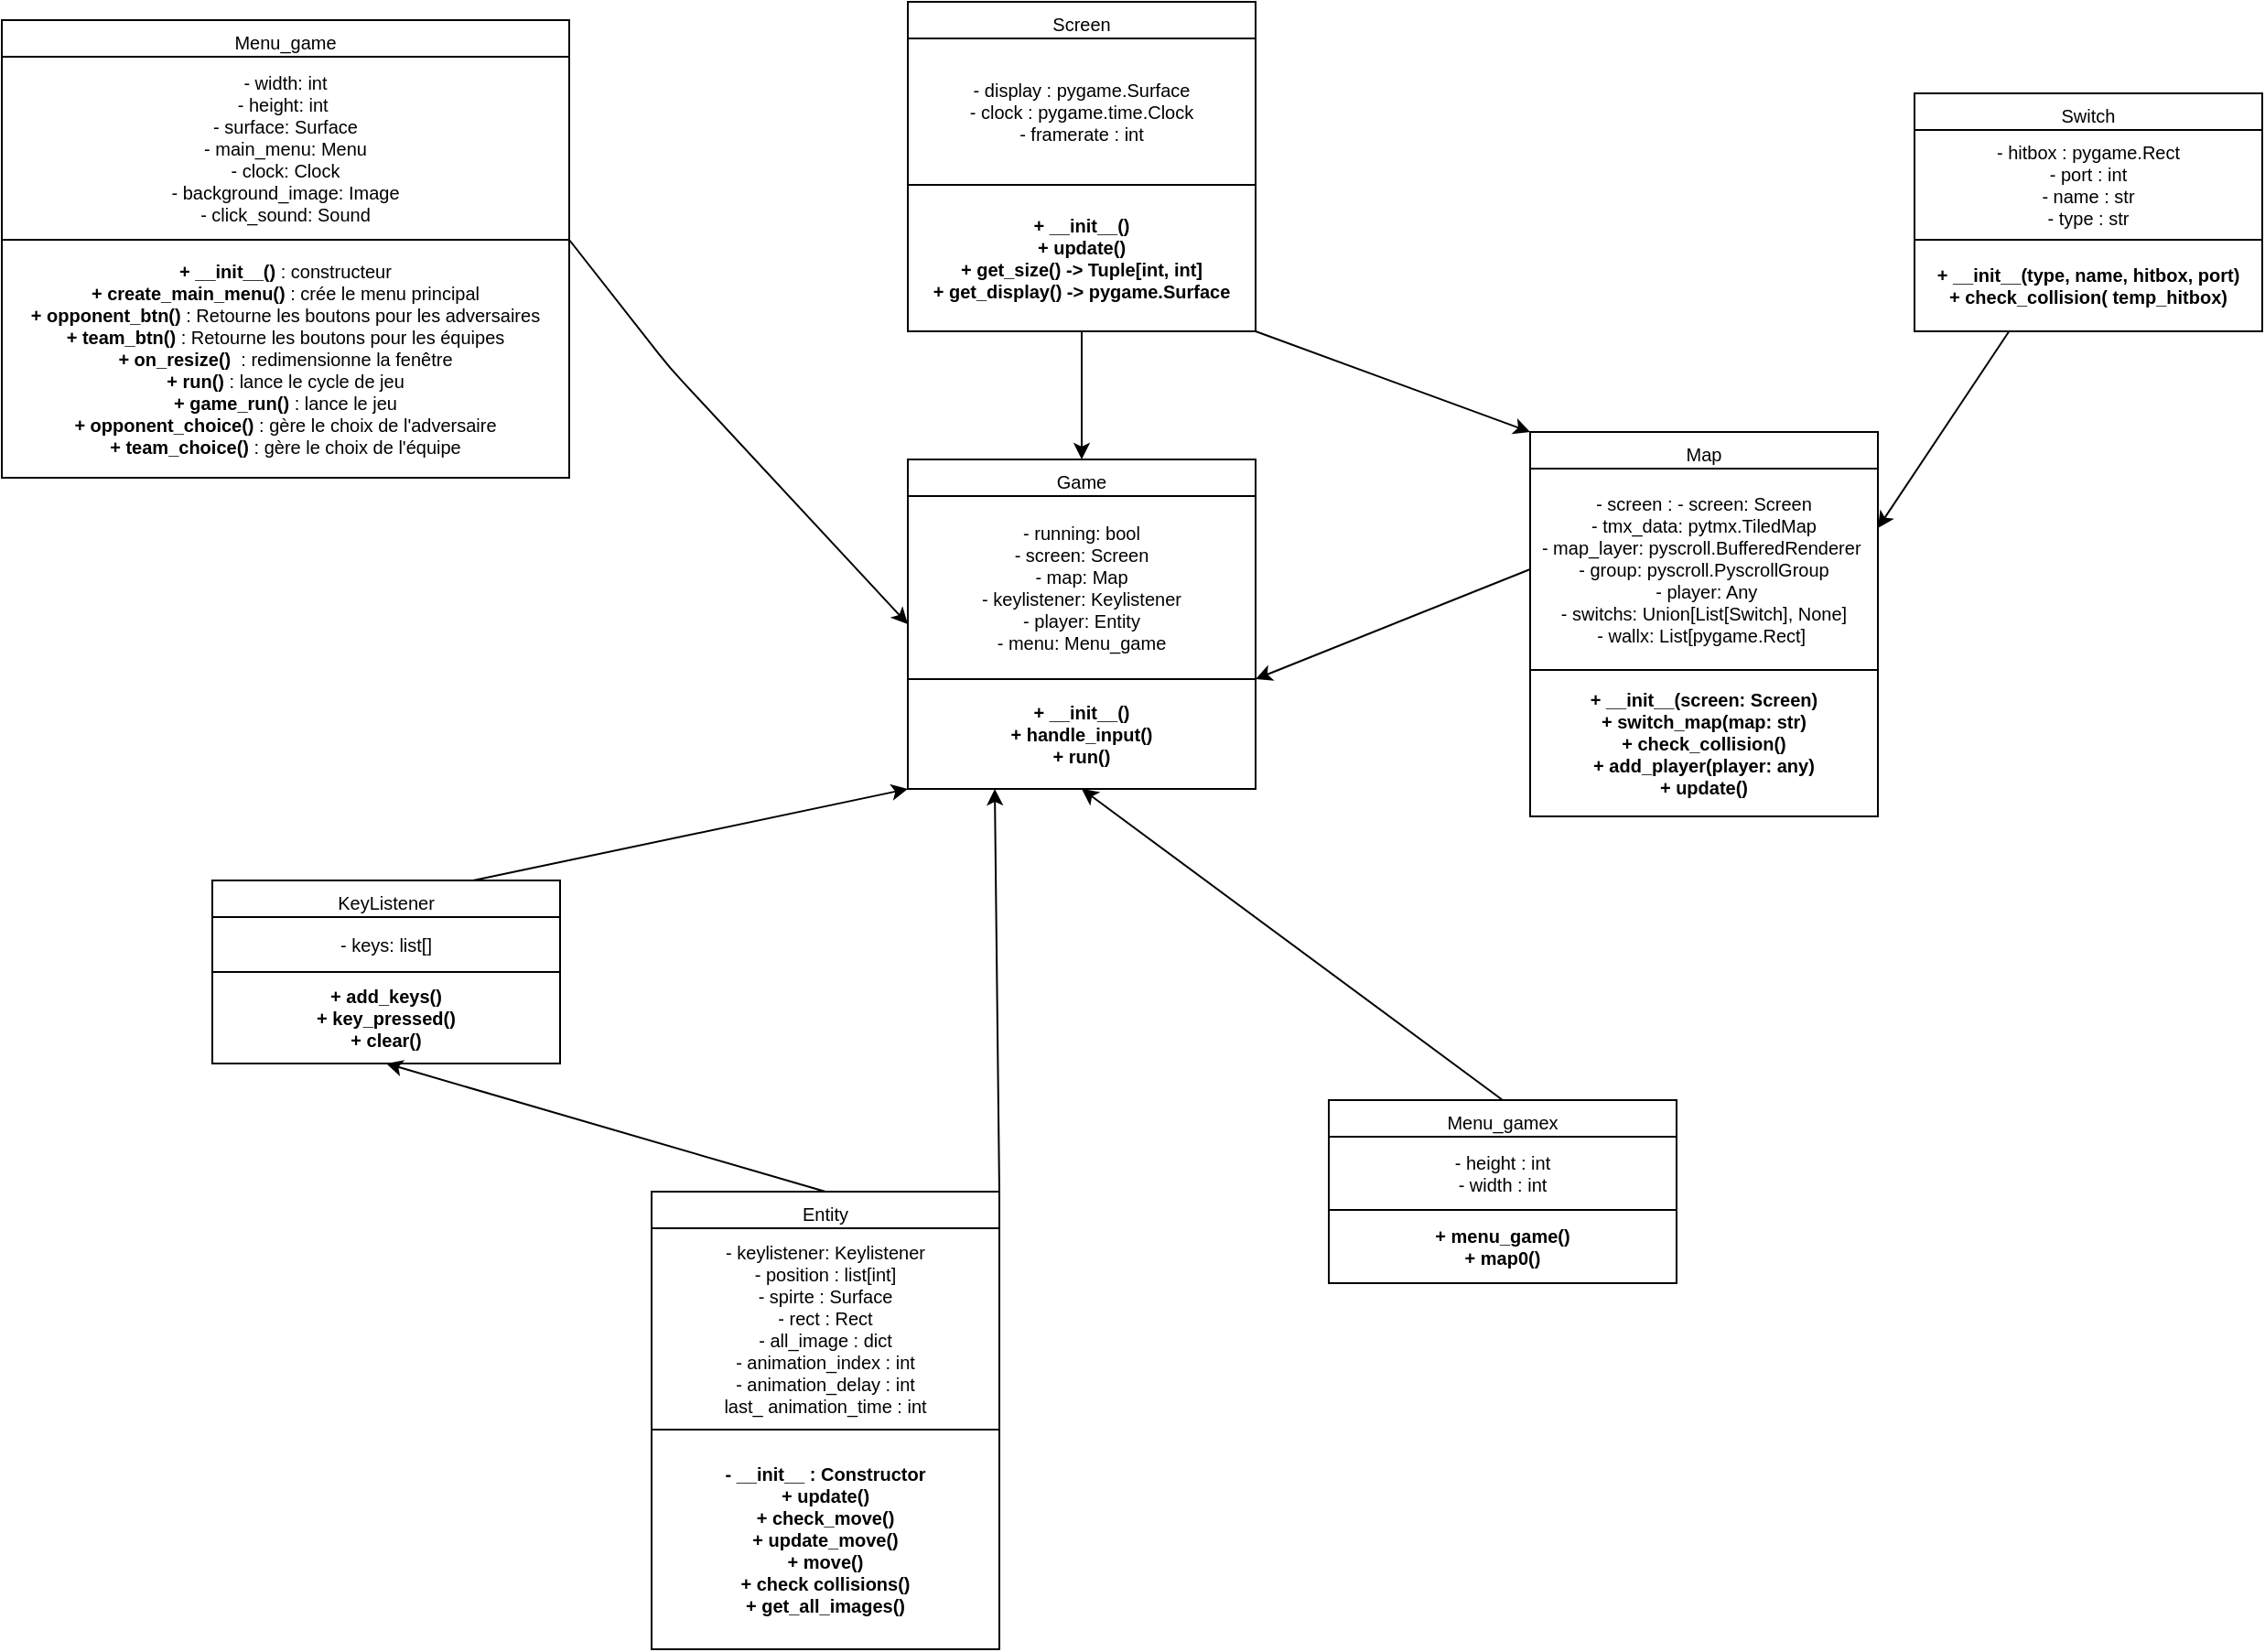 <mxfile>
    <diagram id="QhqDUP8_L-7XBktnPHjZ" name="Page-1">
        <mxGraphModel dx="399" dy="492" grid="1" gridSize="10" guides="1" tooltips="1" connect="1" arrows="1" fold="1" page="1" pageScale="1" pageWidth="850" pageHeight="1100" math="0" shadow="0">
            <root>
                <mxCell id="0"/>
                <mxCell id="1" parent="0"/>
                <mxCell id="5" style="edgeStyle=none;html=1;exitX=0;exitY=0.75;exitDx=0;exitDy=0;fontSize=16;entryX=0;entryY=0.75;entryDx=0;entryDy=0;" parent="1" edge="1">
                    <mxGeometry relative="1" as="geometry">
                        <mxPoint x="405" y="260" as="targetPoint"/>
                        <mxPoint x="405" y="260" as="sourcePoint"/>
                    </mxGeometry>
                </mxCell>
                <mxCell id="16" value="&lt;span style=&quot;font-weight: 400;&quot;&gt;Menu_game&lt;/span&gt;" style="swimlane;whiteSpace=wrap;html=1;rounded=0;glass=0;fontSize=10;" parent="1" vertex="1">
                    <mxGeometry x="115" y="30" width="310" height="250" as="geometry">
                        <mxRectangle x="115" y="30" width="100" height="30" as="alternateBounds"/>
                    </mxGeometry>
                </mxCell>
                <mxCell id="21" value="&lt;div&gt;&lt;b&gt;+ __init__()&amp;nbsp;&lt;/b&gt;: constructeur&lt;/div&gt;&lt;div&gt;&lt;b&gt;+ create_main_menu()&lt;/b&gt; : crée le menu principal&lt;/div&gt;&lt;div&gt;&lt;b&gt;+ opponent_btn()&lt;/b&gt; : Retourne les boutons pour les adversaires&lt;/div&gt;&lt;div&gt;&lt;b&gt;+ team_btn()&amp;nbsp;&lt;/b&gt;: Retourne les boutons pour les équipes&lt;/div&gt;&lt;div&gt;&lt;b&gt;+ on_resize()&amp;nbsp;&amp;nbsp;&lt;/b&gt;: redimensionne la fenêtre&lt;/div&gt;&lt;div&gt;&lt;b&gt;+ run()&amp;nbsp;&lt;/b&gt;: lance le cycle de jeu&lt;/div&gt;&lt;div&gt;&lt;b&gt;+ game_run()&amp;nbsp;&lt;/b&gt;: lance le jeu&lt;/div&gt;&lt;div&gt;&lt;b&gt;+ opponent_choice()&amp;nbsp;&lt;/b&gt;: gère le choix de l'adversaire&lt;/div&gt;&lt;div&gt;&lt;b&gt;+ team_choice()&amp;nbsp;&lt;/b&gt;: gère le choix de l'équipe&lt;/div&gt;" style="whiteSpace=wrap;html=1;rounded=0;glass=0;fontSize=10;align=center;" parent="16" vertex="1">
                    <mxGeometry y="120" width="310" height="130" as="geometry"/>
                </mxCell>
                <mxCell id="23" value="&lt;font style=&quot;&quot;&gt;- width: int&lt;br&gt;- height: int&amp;nbsp;&lt;br&gt;- surface: Surface&lt;br&gt;- main_menu: Menu&lt;br&gt;- clock: Clock&lt;br&gt;- background_image: Image&lt;/font&gt;&lt;font style=&quot;&quot;&gt;&lt;br&gt;- click_sound: Sound&lt;/font&gt;" style="whiteSpace=wrap;html=1;rounded=0;glass=0;fontSize=10;align=center;" parent="16" vertex="1">
                    <mxGeometry y="20" width="310" height="100" as="geometry"/>
                </mxCell>
                <mxCell id="24" style="edgeStyle=none;html=1;fontSize=9;entryX=0;entryY=0.5;entryDx=0;entryDy=0;exitX=1;exitY=1;exitDx=0;exitDy=0;" parent="1" source="23" target="26" edge="1">
                    <mxGeometry relative="1" as="geometry">
                        <mxPoint x="560" y="115" as="targetPoint"/>
                        <Array as="points">
                            <mxPoint x="480" y="220"/>
                        </Array>
                    </mxGeometry>
                </mxCell>
                <mxCell id="25" style="edgeStyle=none;html=1;exitX=0;exitY=0.75;exitDx=0;exitDy=0;fontSize=16;entryX=0;entryY=0.75;entryDx=0;entryDy=0;" parent="1" edge="1">
                    <mxGeometry relative="1" as="geometry">
                        <mxPoint x="860" y="250" as="targetPoint"/>
                        <mxPoint x="860" y="250" as="sourcePoint"/>
                    </mxGeometry>
                </mxCell>
                <mxCell id="26" value="&lt;span style=&quot;font-weight: 400;&quot;&gt;Game&lt;/span&gt;" style="swimlane;whiteSpace=wrap;html=1;rounded=0;glass=0;fontSize=10;" parent="1" vertex="1">
                    <mxGeometry x="610" y="270" width="190" height="180" as="geometry">
                        <mxRectangle x="560" y="30" width="100" height="30" as="alternateBounds"/>
                    </mxGeometry>
                </mxCell>
                <mxCell id="27" value="&lt;b&gt;+ __init__()&lt;br&gt;+ handle_input()&lt;br&gt;+ run()&lt;br&gt;&lt;/b&gt;" style="whiteSpace=wrap;html=1;rounded=0;glass=0;fontSize=10;align=center;" parent="26" vertex="1">
                    <mxGeometry y="120" width="190" height="60" as="geometry"/>
                </mxCell>
                <mxCell id="28" value="- running: bool&lt;br&gt;- screen: Screen&lt;br&gt;- map: Map&lt;br&gt;- keylistener: Keylistener&lt;br&gt;- player: Entity&lt;br&gt;- menu: Menu_game" style="whiteSpace=wrap;html=1;rounded=0;glass=0;fontSize=10;align=center;" parent="26" vertex="1">
                    <mxGeometry y="20" width="190" height="100" as="geometry"/>
                </mxCell>
                <mxCell id="39" style="edgeStyle=none;html=1;exitX=0.75;exitY=0;exitDx=0;exitDy=0;entryX=0;entryY=1;entryDx=0;entryDy=0;fontSize=9;" parent="1" source="29" target="26" edge="1">
                    <mxGeometry relative="1" as="geometry"/>
                </mxCell>
                <mxCell id="29" value="&lt;span style=&quot;font-weight: 400;&quot;&gt;KeyListener&lt;/span&gt;" style="swimlane;whiteSpace=wrap;html=1;rounded=0;glass=0;fontSize=10;startSize=23;" parent="1" vertex="1">
                    <mxGeometry x="230" y="500" width="190" height="100" as="geometry">
                        <mxRectangle x="560" y="30" width="100" height="30" as="alternateBounds"/>
                    </mxGeometry>
                </mxCell>
                <mxCell id="30" value="&lt;b&gt;+ add_keys()&lt;br&gt;+ key_pressed()&lt;br&gt;+ clear()&lt;br&gt;&lt;/b&gt;" style="whiteSpace=wrap;html=1;rounded=0;glass=0;fontSize=10;align=center;" parent="29" vertex="1">
                    <mxGeometry y="50" width="190" height="50" as="geometry"/>
                </mxCell>
                <mxCell id="31" value="- keys: list[]" style="whiteSpace=wrap;html=1;rounded=0;glass=0;fontSize=10;align=center;" parent="29" vertex="1">
                    <mxGeometry y="20" width="190" height="30" as="geometry"/>
                </mxCell>
                <mxCell id="40" style="edgeStyle=none;html=1;exitX=0.5;exitY=0;exitDx=0;exitDy=0;entryX=0.5;entryY=1;entryDx=0;entryDy=0;fontSize=9;" parent="1" source="35" target="26" edge="1">
                    <mxGeometry relative="1" as="geometry"/>
                </mxCell>
                <mxCell id="35" value="&lt;span style=&quot;font-weight: 400;&quot;&gt;Menu_gamex&lt;/span&gt;" style="swimlane;whiteSpace=wrap;html=1;rounded=0;glass=0;fontSize=10;" parent="1" vertex="1">
                    <mxGeometry x="840" y="620" width="190" height="100" as="geometry">
                        <mxRectangle x="560" y="30" width="100" height="30" as="alternateBounds"/>
                    </mxGeometry>
                </mxCell>
                <mxCell id="36" value="&lt;b&gt;+ menu_game()&lt;br&gt;+ map0()&lt;br&gt;&lt;/b&gt;" style="whiteSpace=wrap;html=1;rounded=0;glass=0;fontSize=10;align=center;" parent="35" vertex="1">
                    <mxGeometry y="60" width="190" height="40" as="geometry"/>
                </mxCell>
                <mxCell id="37" value="- height : int&lt;br&gt;- width : int" style="whiteSpace=wrap;html=1;rounded=0;glass=0;fontSize=10;align=center;" parent="35" vertex="1">
                    <mxGeometry y="20" width="190" height="40" as="geometry"/>
                </mxCell>
                <mxCell id="45" style="edgeStyle=none;html=1;exitX=0.5;exitY=0;exitDx=0;exitDy=0;entryX=0.5;entryY=1;entryDx=0;entryDy=0;fontSize=9;" parent="1" source="42" target="29" edge="1">
                    <mxGeometry relative="1" as="geometry"/>
                </mxCell>
                <mxCell id="46" style="edgeStyle=none;html=1;exitX=1;exitY=0;exitDx=0;exitDy=0;fontSize=9;entryX=0.25;entryY=1;entryDx=0;entryDy=0;" parent="1" source="42" target="26" edge="1">
                    <mxGeometry relative="1" as="geometry">
                        <mxPoint x="590" y="240" as="targetPoint"/>
                    </mxGeometry>
                </mxCell>
                <mxCell id="42" value="&lt;span style=&quot;font-weight: 400;&quot;&gt;Entity&lt;/span&gt;" style="swimlane;whiteSpace=wrap;html=1;rounded=0;glass=0;fontSize=10;startSize=23;" parent="1" vertex="1">
                    <mxGeometry x="470" y="670" width="190" height="250" as="geometry">
                        <mxRectangle x="560" y="30" width="100" height="30" as="alternateBounds"/>
                    </mxGeometry>
                </mxCell>
                <mxCell id="43" value="&lt;b&gt;- __init__ : Constructor&lt;br&gt;+ update()&lt;br&gt;+ check_move()&lt;br&gt;+ update_move()&lt;br&gt;+ move()&lt;br&gt;+ check collisions()&lt;br&gt;+ get_all_images()&lt;br&gt;&lt;/b&gt;" style="whiteSpace=wrap;html=1;rounded=0;glass=0;fontSize=10;align=center;" parent="42" vertex="1">
                    <mxGeometry y="130" width="190" height="120" as="geometry"/>
                </mxCell>
                <mxCell id="44" value="- keylistener: Keylistener&lt;br&gt;- position : list[int]&lt;br&gt;- spirte : Surface&lt;br&gt;- rect : Rect&lt;br&gt;- all_image : dict&lt;br&gt;- animation_index : int&lt;br&gt;- animation_delay : int&lt;br&gt;last_ animation_time : int" style="whiteSpace=wrap;html=1;rounded=0;glass=0;fontSize=10;align=center;" parent="42" vertex="1">
                    <mxGeometry y="20" width="190" height="110" as="geometry"/>
                </mxCell>
                <mxCell id="58" style="edgeStyle=none;html=1;exitX=0;exitY=0.5;exitDx=0;exitDy=0;fontSize=9;" parent="1" source="50" edge="1">
                    <mxGeometry relative="1" as="geometry">
                        <mxPoint x="800" y="390" as="targetPoint"/>
                    </mxGeometry>
                </mxCell>
                <mxCell id="48" value="&lt;span style=&quot;font-weight: 400;&quot;&gt;Map&lt;/span&gt;" style="swimlane;whiteSpace=wrap;html=1;rounded=0;glass=0;fontSize=10;" parent="1" vertex="1">
                    <mxGeometry x="950" y="255" width="190" height="210" as="geometry">
                        <mxRectangle x="560" y="30" width="100" height="30" as="alternateBounds"/>
                    </mxGeometry>
                </mxCell>
                <mxCell id="49" value="&lt;b&gt;+ __init__(screen: Screen)&lt;br&gt;+ switch_map(map: str)&lt;br&gt;+ check_collision()&lt;br&gt;+ add_player(player: any)&lt;br&gt;+ update()&lt;br&gt;&lt;/b&gt;" style="whiteSpace=wrap;html=1;rounded=0;glass=0;fontSize=10;align=center;" parent="48" vertex="1">
                    <mxGeometry y="130" width="190" height="80" as="geometry"/>
                </mxCell>
                <mxCell id="50" value="&lt;div style=&quot;&quot;&gt;&lt;span style=&quot;background-color: initial;&quot;&gt;- screen :&amp;nbsp;&lt;/span&gt;&lt;span style=&quot;background-color: initial;&quot;&gt;- screen: Screen&lt;/span&gt;&lt;/div&gt;&lt;div style=&quot;&quot;&gt;&lt;span style=&quot;background-color: initial;&quot;&gt;- tmx_data: pytmx.TiledMap&lt;/span&gt;&lt;/div&gt;&lt;div style=&quot;&quot;&gt;&lt;span style=&quot;background-color: initial;&quot;&gt;- map_layer: pyscroll.BufferedRenderer&amp;nbsp;&lt;/span&gt;&lt;/div&gt;&lt;div style=&quot;&quot;&gt;&lt;span style=&quot;background-color: initial;&quot;&gt;- group: pyscroll.PyscrollGroup&lt;/span&gt;&lt;/div&gt;&lt;div style=&quot;&quot;&gt;&lt;span style=&quot;background-color: initial;&quot;&gt;&amp;nbsp;- player: Any&lt;/span&gt;&lt;/div&gt;&lt;div style=&quot;&quot;&gt;&lt;span style=&quot;background-color: initial;&quot;&gt;- switchs: Union[List[Switch], None]&lt;/span&gt;&lt;/div&gt;&lt;div style=&quot;&quot;&gt;&lt;span style=&quot;background-color: initial;&quot;&gt;- wallx: List[pygame.Rect]&amp;nbsp;&lt;/span&gt;&lt;/div&gt;" style="whiteSpace=wrap;html=1;rounded=0;glass=0;fontSize=10;align=center;" parent="48" vertex="1">
                    <mxGeometry y="20" width="190" height="110" as="geometry"/>
                </mxCell>
                <mxCell id="59" style="edgeStyle=none;html=1;entryX=0.5;entryY=0;entryDx=0;entryDy=0;fontSize=9;" parent="1" source="52" target="26" edge="1">
                    <mxGeometry relative="1" as="geometry"/>
                </mxCell>
                <mxCell id="51" value="&lt;span style=&quot;font-weight: 400;&quot;&gt;Screen&lt;/span&gt;" style="swimlane;whiteSpace=wrap;html=1;rounded=0;glass=0;fontSize=10;" parent="1" vertex="1">
                    <mxGeometry x="610" y="20" width="190" height="180" as="geometry">
                        <mxRectangle x="560" y="30" width="100" height="30" as="alternateBounds"/>
                    </mxGeometry>
                </mxCell>
                <mxCell id="52" value="&lt;b&gt;+ __init__()&lt;br&gt;+ update()&lt;br&gt;+ get_size() -&amp;gt; Tuple[int, int]&lt;br&gt;+ get_display() -&amp;gt; pygame.Surface&lt;br&gt;&lt;/b&gt;" style="whiteSpace=wrap;html=1;rounded=0;glass=0;fontSize=10;align=center;" parent="51" vertex="1">
                    <mxGeometry y="100" width="190" height="80" as="geometry"/>
                </mxCell>
                <mxCell id="53" value="- display : pygame.Surface&lt;br&gt;- clock : pygame.time.Clock&lt;br&gt;- framerate : int" style="whiteSpace=wrap;html=1;rounded=0;glass=0;fontSize=10;align=center;" parent="51" vertex="1">
                    <mxGeometry y="20" width="190" height="80" as="geometry"/>
                </mxCell>
                <mxCell id="62" style="edgeStyle=none;html=1;entryX=1;entryY=0.25;entryDx=0;entryDy=0;fontSize=9;" parent="1" source="54" target="48" edge="1">
                    <mxGeometry relative="1" as="geometry"/>
                </mxCell>
                <mxCell id="54" value="&lt;span style=&quot;font-weight: 400;&quot;&gt;Switch&lt;/span&gt;" style="swimlane;whiteSpace=wrap;html=1;rounded=0;glass=0;fontSize=10;" parent="1" vertex="1">
                    <mxGeometry x="1160" y="70" width="190" height="130" as="geometry">
                        <mxRectangle x="560" y="30" width="100" height="30" as="alternateBounds"/>
                    </mxGeometry>
                </mxCell>
                <mxCell id="55" value="&lt;b&gt;+ __init__(type, name, hitbox, port)&lt;br&gt;+ check_collision( temp_hitbox)&lt;br&gt;&lt;/b&gt;" style="whiteSpace=wrap;html=1;rounded=0;glass=0;fontSize=10;align=center;" parent="54" vertex="1">
                    <mxGeometry y="80" width="190" height="50" as="geometry"/>
                </mxCell>
                <mxCell id="56" value="&lt;div style=&quot;&quot;&gt;- hitbox : pygame.Rect&lt;/div&gt;&lt;div style=&quot;&quot;&gt;- port : int&lt;/div&gt;&lt;div style=&quot;&quot;&gt;- name : str&lt;/div&gt;&lt;div style=&quot;&quot;&gt;- type : str&lt;/div&gt;" style="whiteSpace=wrap;html=1;rounded=0;glass=0;fontSize=10;align=center;" parent="54" vertex="1">
                    <mxGeometry y="20" width="190" height="60" as="geometry"/>
                </mxCell>
                <mxCell id="60" style="edgeStyle=none;html=1;exitX=1;exitY=1;exitDx=0;exitDy=0;entryX=0;entryY=0;entryDx=0;entryDy=0;fontSize=9;" parent="1" source="51" target="48" edge="1">
                    <mxGeometry relative="1" as="geometry"/>
                </mxCell>
            </root>
        </mxGraphModel>
    </diagram>
</mxfile>